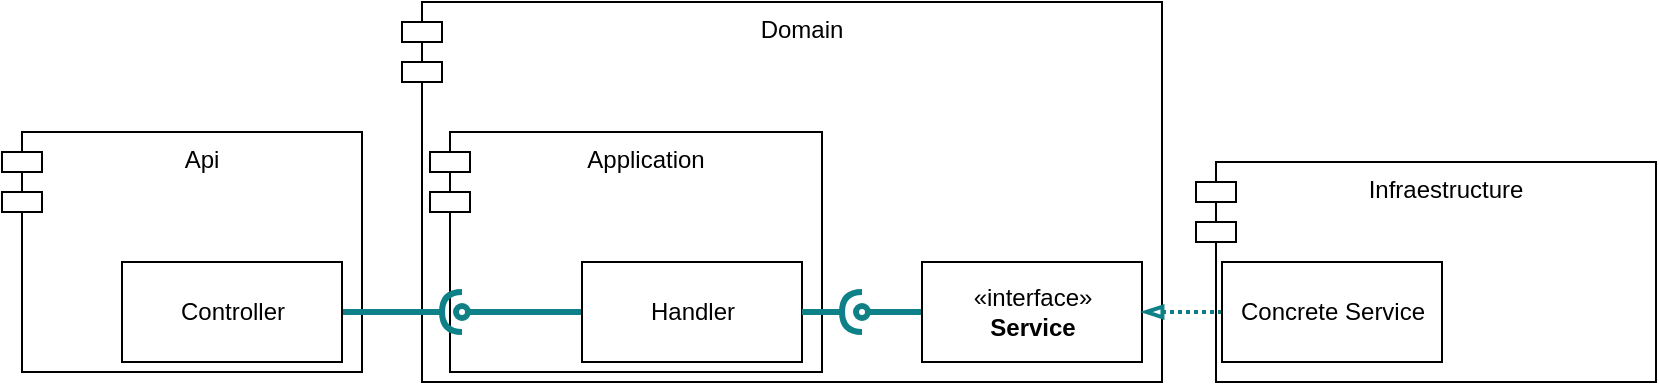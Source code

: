 <mxfile>
    <diagram id="JsNgYXsdprn1dvn0PYIM" name="Page-1">
        <mxGraphModel dx="1118" dy="807" grid="0" gridSize="10" guides="1" tooltips="1" connect="1" arrows="1" fold="1" page="1" pageScale="1" pageWidth="827" pageHeight="1169" math="0" shadow="0">
            <root>
                <mxCell id="0"/>
                <mxCell id="1" parent="0"/>
                <mxCell id="9" value="Domain" style="shape=module;align=left;spacingLeft=20;align=center;verticalAlign=top;" parent="1" vertex="1">
                    <mxGeometry x="200" y="80" width="380" height="190" as="geometry"/>
                </mxCell>
                <mxCell id="8" value="Application" style="shape=module;align=left;spacingLeft=20;align=center;verticalAlign=top;" parent="1" vertex="1">
                    <mxGeometry x="214" y="145" width="196" height="120" as="geometry"/>
                </mxCell>
                <mxCell id="10" value="Infraestructure" style="shape=module;align=left;spacingLeft=20;align=center;verticalAlign=top;" parent="1" vertex="1">
                    <mxGeometry x="597" y="160" width="230" height="110" as="geometry"/>
                </mxCell>
                <mxCell id="7" value="Api" style="shape=module;align=left;spacingLeft=20;align=center;verticalAlign=top;" parent="1" vertex="1">
                    <mxGeometry y="145" width="180" height="120" as="geometry"/>
                </mxCell>
                <mxCell id="20" style="edgeStyle=orthogonalEdgeStyle;rounded=0;orthogonalLoop=1;jettySize=auto;html=1;exitX=0;exitY=0.5;exitDx=0;exitDy=0;endArrow=oval;endFill=0;strokeWidth=3;fillColor=#b0e3e6;strokeColor=#0e8088;" parent="1" source="2" edge="1">
                    <mxGeometry relative="1" as="geometry">
                        <mxPoint x="430" y="235" as="targetPoint"/>
                    </mxGeometry>
                </mxCell>
                <mxCell id="2" value="«interface»&lt;br&gt;&lt;b&gt;Service&lt;/b&gt;" style="html=1;" parent="1" vertex="1">
                    <mxGeometry x="460" y="210" width="110" height="50" as="geometry"/>
                </mxCell>
                <mxCell id="12" style="edgeStyle=orthogonalEdgeStyle;rounded=0;orthogonalLoop=1;jettySize=auto;html=1;exitX=1;exitY=0.5;exitDx=0;exitDy=0;strokeWidth=3;endArrow=halfCircle;endFill=0;fillColor=#b0e3e6;strokeColor=#0e8088;" parent="1" source="3" edge="1">
                    <mxGeometry relative="1" as="geometry">
                        <mxPoint x="230" y="235" as="targetPoint"/>
                    </mxGeometry>
                </mxCell>
                <mxCell id="3" value="Controller" style="html=1;" parent="1" vertex="1">
                    <mxGeometry x="60" y="210" width="110" height="50" as="geometry"/>
                </mxCell>
                <mxCell id="21" style="edgeStyle=orthogonalEdgeStyle;rounded=0;orthogonalLoop=1;jettySize=auto;html=1;exitX=0;exitY=0.5;exitDx=0;exitDy=0;entryX=1;entryY=0.5;entryDx=0;entryDy=0;endArrow=blockThin;endFill=0;strokeWidth=2;dashed=1;dashPattern=1 1;fillColor=#b0e3e6;strokeColor=#0e8088;" parent="1" source="5" target="2" edge="1">
                    <mxGeometry relative="1" as="geometry"/>
                </mxCell>
                <mxCell id="5" value="Concrete Service" style="html=1;" parent="1" vertex="1">
                    <mxGeometry x="610" y="210" width="110" height="50" as="geometry"/>
                </mxCell>
                <mxCell id="13" style="edgeStyle=orthogonalEdgeStyle;rounded=0;orthogonalLoop=1;jettySize=auto;html=1;exitX=0;exitY=0.5;exitDx=0;exitDy=0;endArrow=oval;endFill=0;strokeWidth=3;fillColor=#b0e3e6;strokeColor=#0e8088;" parent="1" source="6" edge="1">
                    <mxGeometry relative="1" as="geometry">
                        <mxPoint x="230" y="235" as="targetPoint"/>
                    </mxGeometry>
                </mxCell>
                <mxCell id="6" value="Handler" style="html=1;" parent="1" vertex="1">
                    <mxGeometry x="290" y="210" width="110" height="50" as="geometry"/>
                </mxCell>
                <mxCell id="18" style="edgeStyle=orthogonalEdgeStyle;rounded=0;orthogonalLoop=1;jettySize=auto;html=1;exitX=1;exitY=0.5;exitDx=0;exitDy=0;strokeWidth=3;endArrow=halfCircle;endFill=0;fillColor=#b0e3e6;strokeColor=#0e8088;" parent="1" source="6" edge="1">
                    <mxGeometry relative="1" as="geometry">
                        <mxPoint x="180" y="245" as="sourcePoint"/>
                        <mxPoint x="430" y="235" as="targetPoint"/>
                    </mxGeometry>
                </mxCell>
            </root>
        </mxGraphModel>
    </diagram>
</mxfile>
